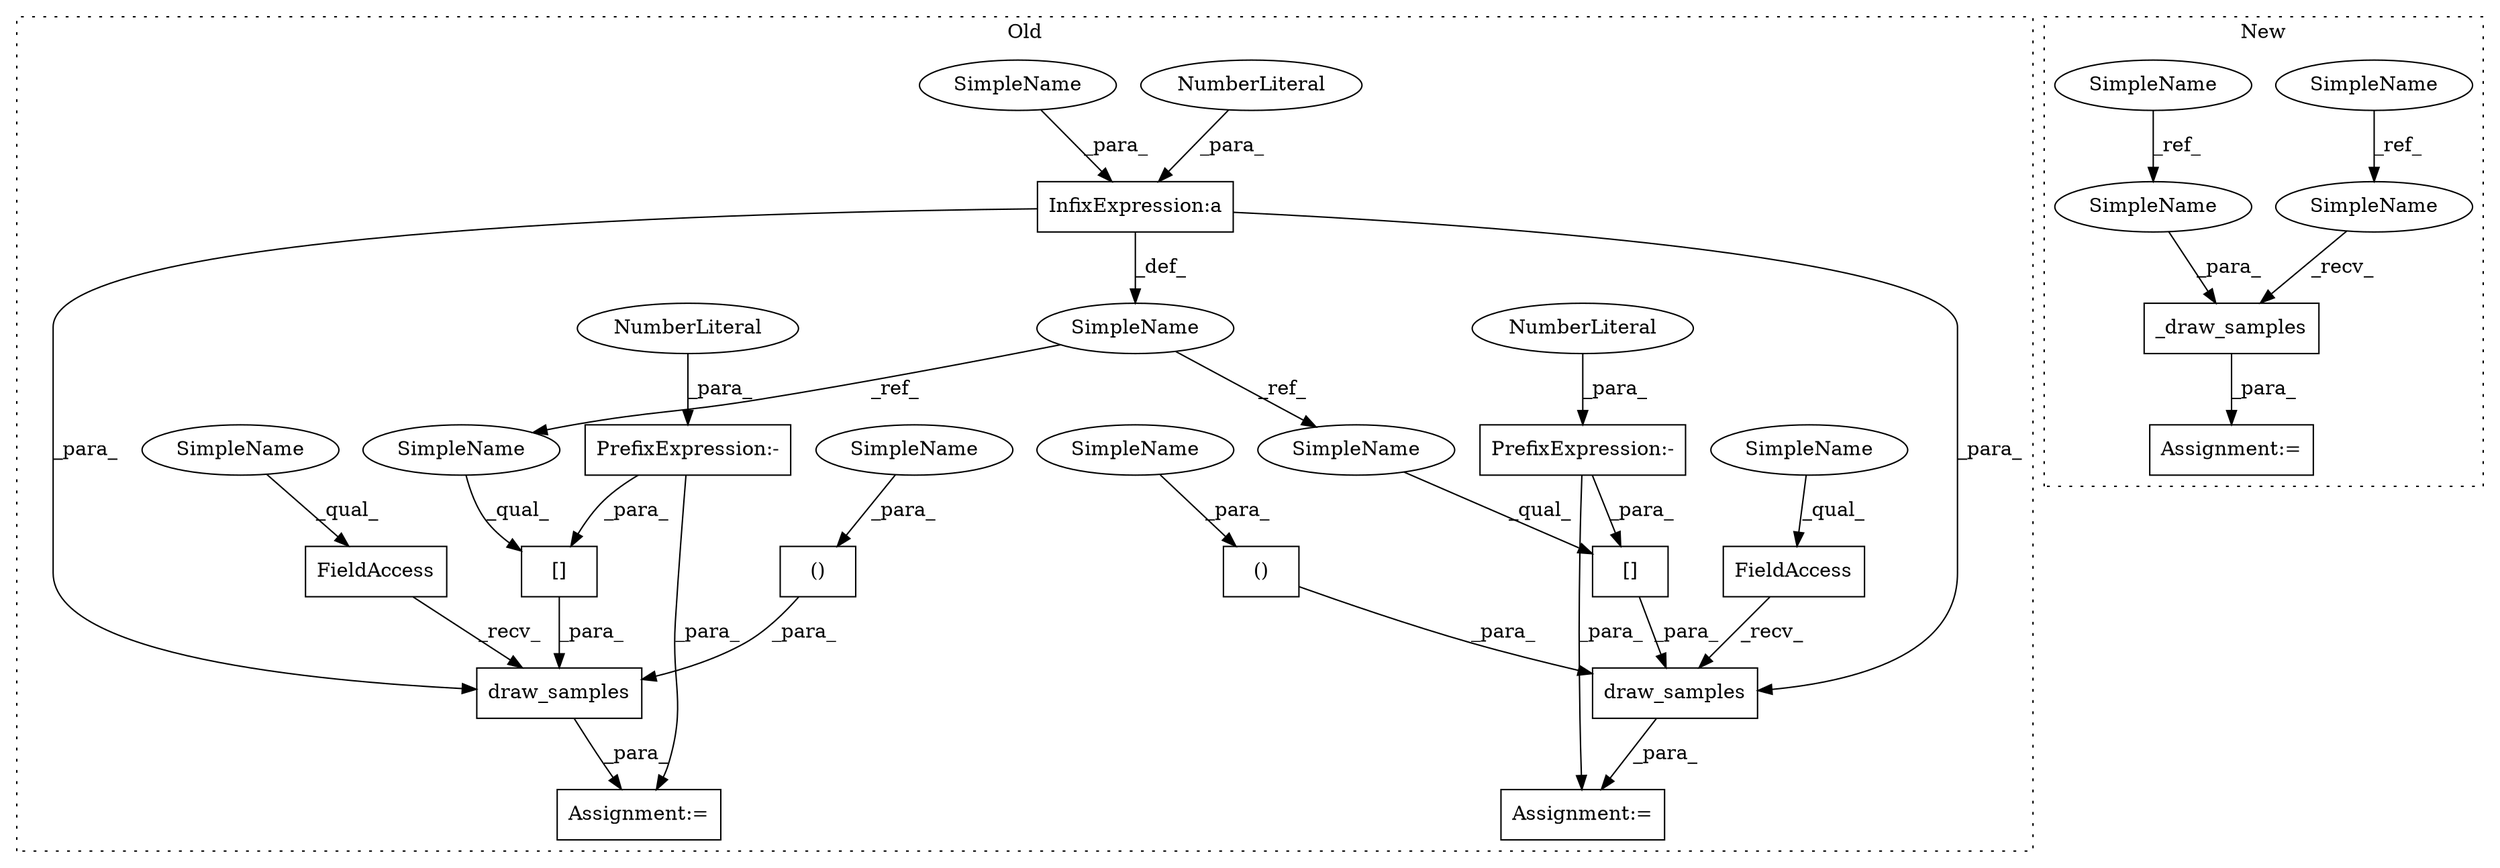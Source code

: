 digraph G {
subgraph cluster0 {
1 [label="[]" a="2" s="49659,49665" l="4,1" shape="box"];
4 [label="InfixExpression:a" a="27" s="49566" l="3" shape="box"];
5 [label="[]" a="2" s="49847,49853" l="4,1" shape="box"];
6 [label="NumberLiteral" a="34" s="49569" l="1" shape="ellipse"];
7 [label="draw_samples" a="32" s="49794,49854" l="18,1" shape="box"];
8 [label="()" a="106" s="49812" l="33" shape="box"];
9 [label="FieldAccess" a="22" s="49783" l="10" shape="box"];
11 [label="FieldAccess" a="22" s="49593" l="12" shape="box"];
13 [label="()" a="106" s="49624" l="33" shape="box"];
14 [label="draw_samples" a="32" s="49606,49666" l="18,1" shape="box"];
15 [label="SimpleName" a="42" s="49527" l="3" shape="ellipse"];
16 [label="Assignment:=" a="7" s="49782" l="1" shape="box"];
17 [label="PrefixExpression:-" a="38" s="49663" l="1" shape="box"];
18 [label="NumberLiteral" a="34" s="49664" l="1" shape="ellipse"];
19 [label="Assignment:=" a="7" s="49592" l="1" shape="box"];
20 [label="PrefixExpression:-" a="38" s="49851" l="1" shape="box"];
21 [label="NumberLiteral" a="34" s="49852" l="1" shape="ellipse"];
24 [label="SimpleName" a="42" s="49783" l="4" shape="ellipse"];
25 [label="SimpleName" a="42" s="49593" l="4" shape="ellipse"];
26 [label="SimpleName" a="42" s="49836" l="9" shape="ellipse"];
27 [label="SimpleName" a="42" s="49648" l="9" shape="ellipse"];
28 [label="SimpleName" a="42" s="49557" l="9" shape="ellipse"];
29 [label="SimpleName" a="42" s="49847" l="3" shape="ellipse"];
30 [label="SimpleName" a="42" s="49659" l="3" shape="ellipse"];
label = "Old";
style="dotted";
}
subgraph cluster1 {
2 [label="_draw_samples" a="32" s="50558,50594" l="14,1" shape="box"];
3 [label="Assignment:=" a="7" s="50551" l="2" shape="box"];
10 [label="SimpleName" a="42" s="49661" l="4" shape="ellipse"];
12 [label="SimpleName" a="42" s="50400" l="9" shape="ellipse"];
22 [label="SimpleName" a="42" s="50572" l="9" shape="ellipse"];
23 [label="SimpleName" a="42" s="50553" l="4" shape="ellipse"];
label = "New";
style="dotted";
}
1 -> 14 [label="_para_"];
2 -> 3 [label="_para_"];
4 -> 7 [label="_para_"];
4 -> 15 [label="_def_"];
4 -> 14 [label="_para_"];
5 -> 7 [label="_para_"];
6 -> 4 [label="_para_"];
7 -> 16 [label="_para_"];
8 -> 7 [label="_para_"];
9 -> 7 [label="_recv_"];
10 -> 23 [label="_ref_"];
11 -> 14 [label="_recv_"];
12 -> 22 [label="_ref_"];
13 -> 14 [label="_para_"];
14 -> 19 [label="_para_"];
15 -> 29 [label="_ref_"];
15 -> 30 [label="_ref_"];
17 -> 1 [label="_para_"];
17 -> 19 [label="_para_"];
18 -> 17 [label="_para_"];
20 -> 5 [label="_para_"];
20 -> 16 [label="_para_"];
21 -> 20 [label="_para_"];
22 -> 2 [label="_para_"];
23 -> 2 [label="_recv_"];
24 -> 9 [label="_qual_"];
25 -> 11 [label="_qual_"];
26 -> 8 [label="_para_"];
27 -> 13 [label="_para_"];
28 -> 4 [label="_para_"];
29 -> 5 [label="_qual_"];
30 -> 1 [label="_qual_"];
}